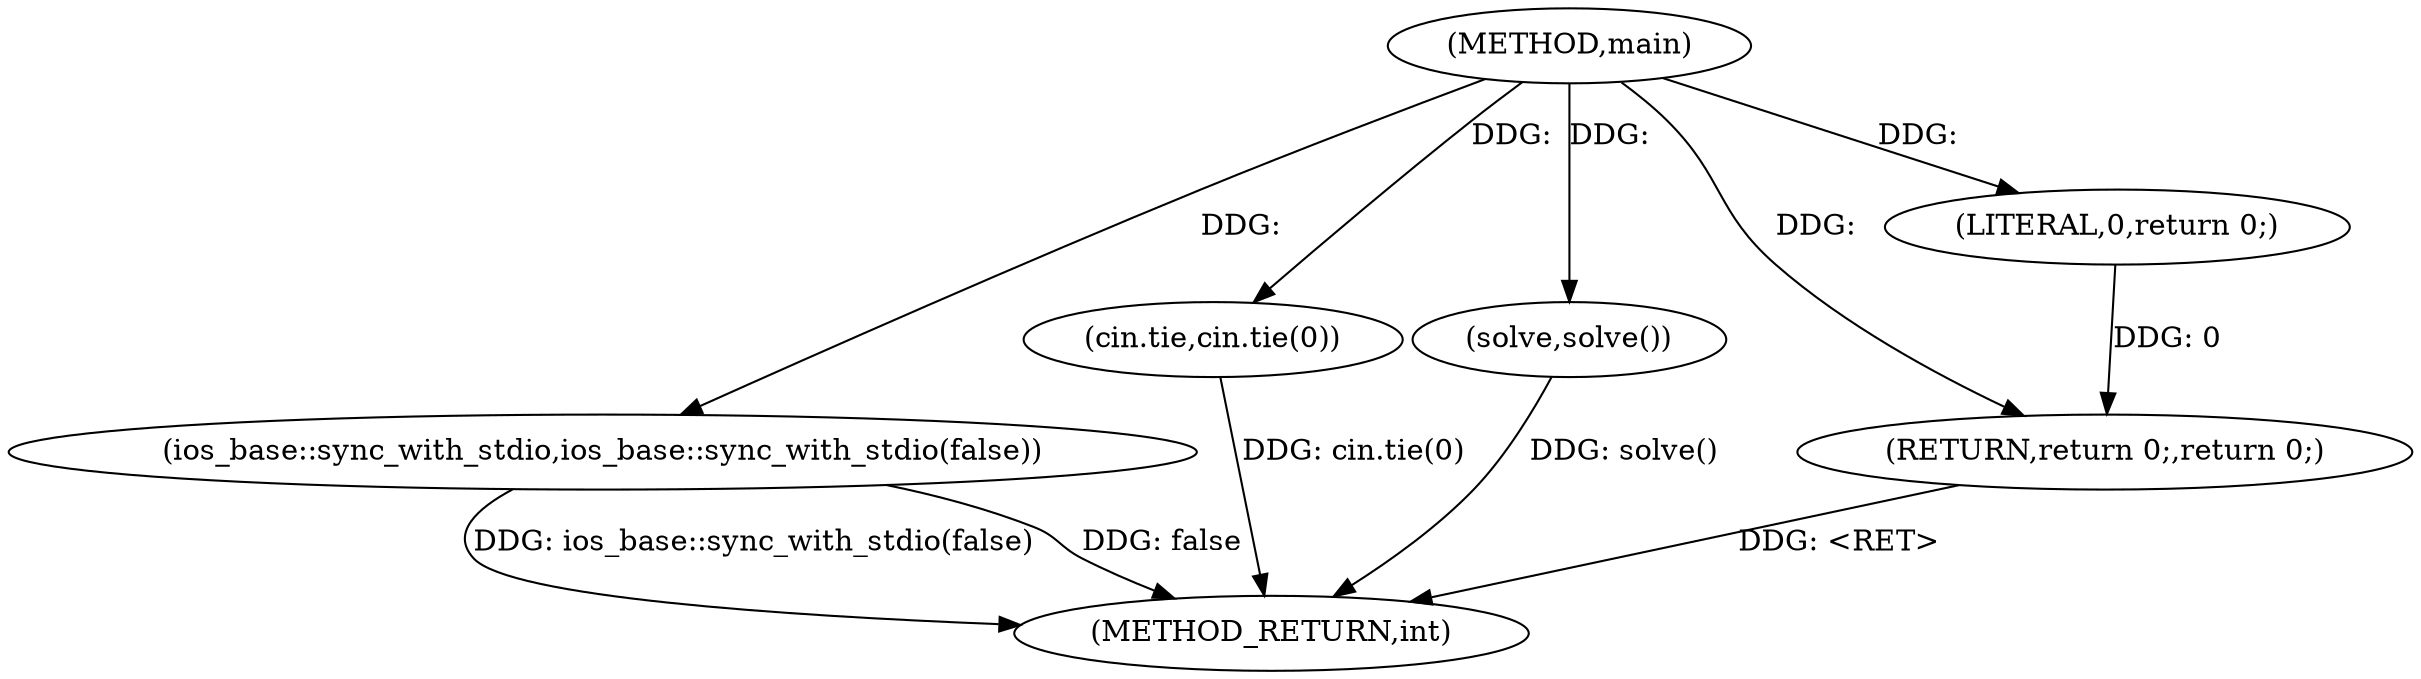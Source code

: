 digraph "main" {  
"1000431" [label = "(METHOD,main)" ]
"1000440" [label = "(METHOD_RETURN,int)" ]
"1000433" [label = "(ios_base::sync_with_stdio,ios_base::sync_with_stdio(false))" ]
"1000435" [label = "(cin.tie,cin.tie(0))" ]
"1000437" [label = "(solve,solve())" ]
"1000438" [label = "(RETURN,return 0;,return 0;)" ]
"1000439" [label = "(LITERAL,0,return 0;)" ]
  "1000433" -> "1000440"  [ label = "DDG: ios_base::sync_with_stdio(false)"] 
  "1000435" -> "1000440"  [ label = "DDG: cin.tie(0)"] 
  "1000437" -> "1000440"  [ label = "DDG: solve()"] 
  "1000438" -> "1000440"  [ label = "DDG: <RET>"] 
  "1000433" -> "1000440"  [ label = "DDG: false"] 
  "1000431" -> "1000437"  [ label = "DDG: "] 
  "1000439" -> "1000438"  [ label = "DDG: 0"] 
  "1000431" -> "1000438"  [ label = "DDG: "] 
  "1000431" -> "1000433"  [ label = "DDG: "] 
  "1000431" -> "1000435"  [ label = "DDG: "] 
  "1000431" -> "1000439"  [ label = "DDG: "] 
}
